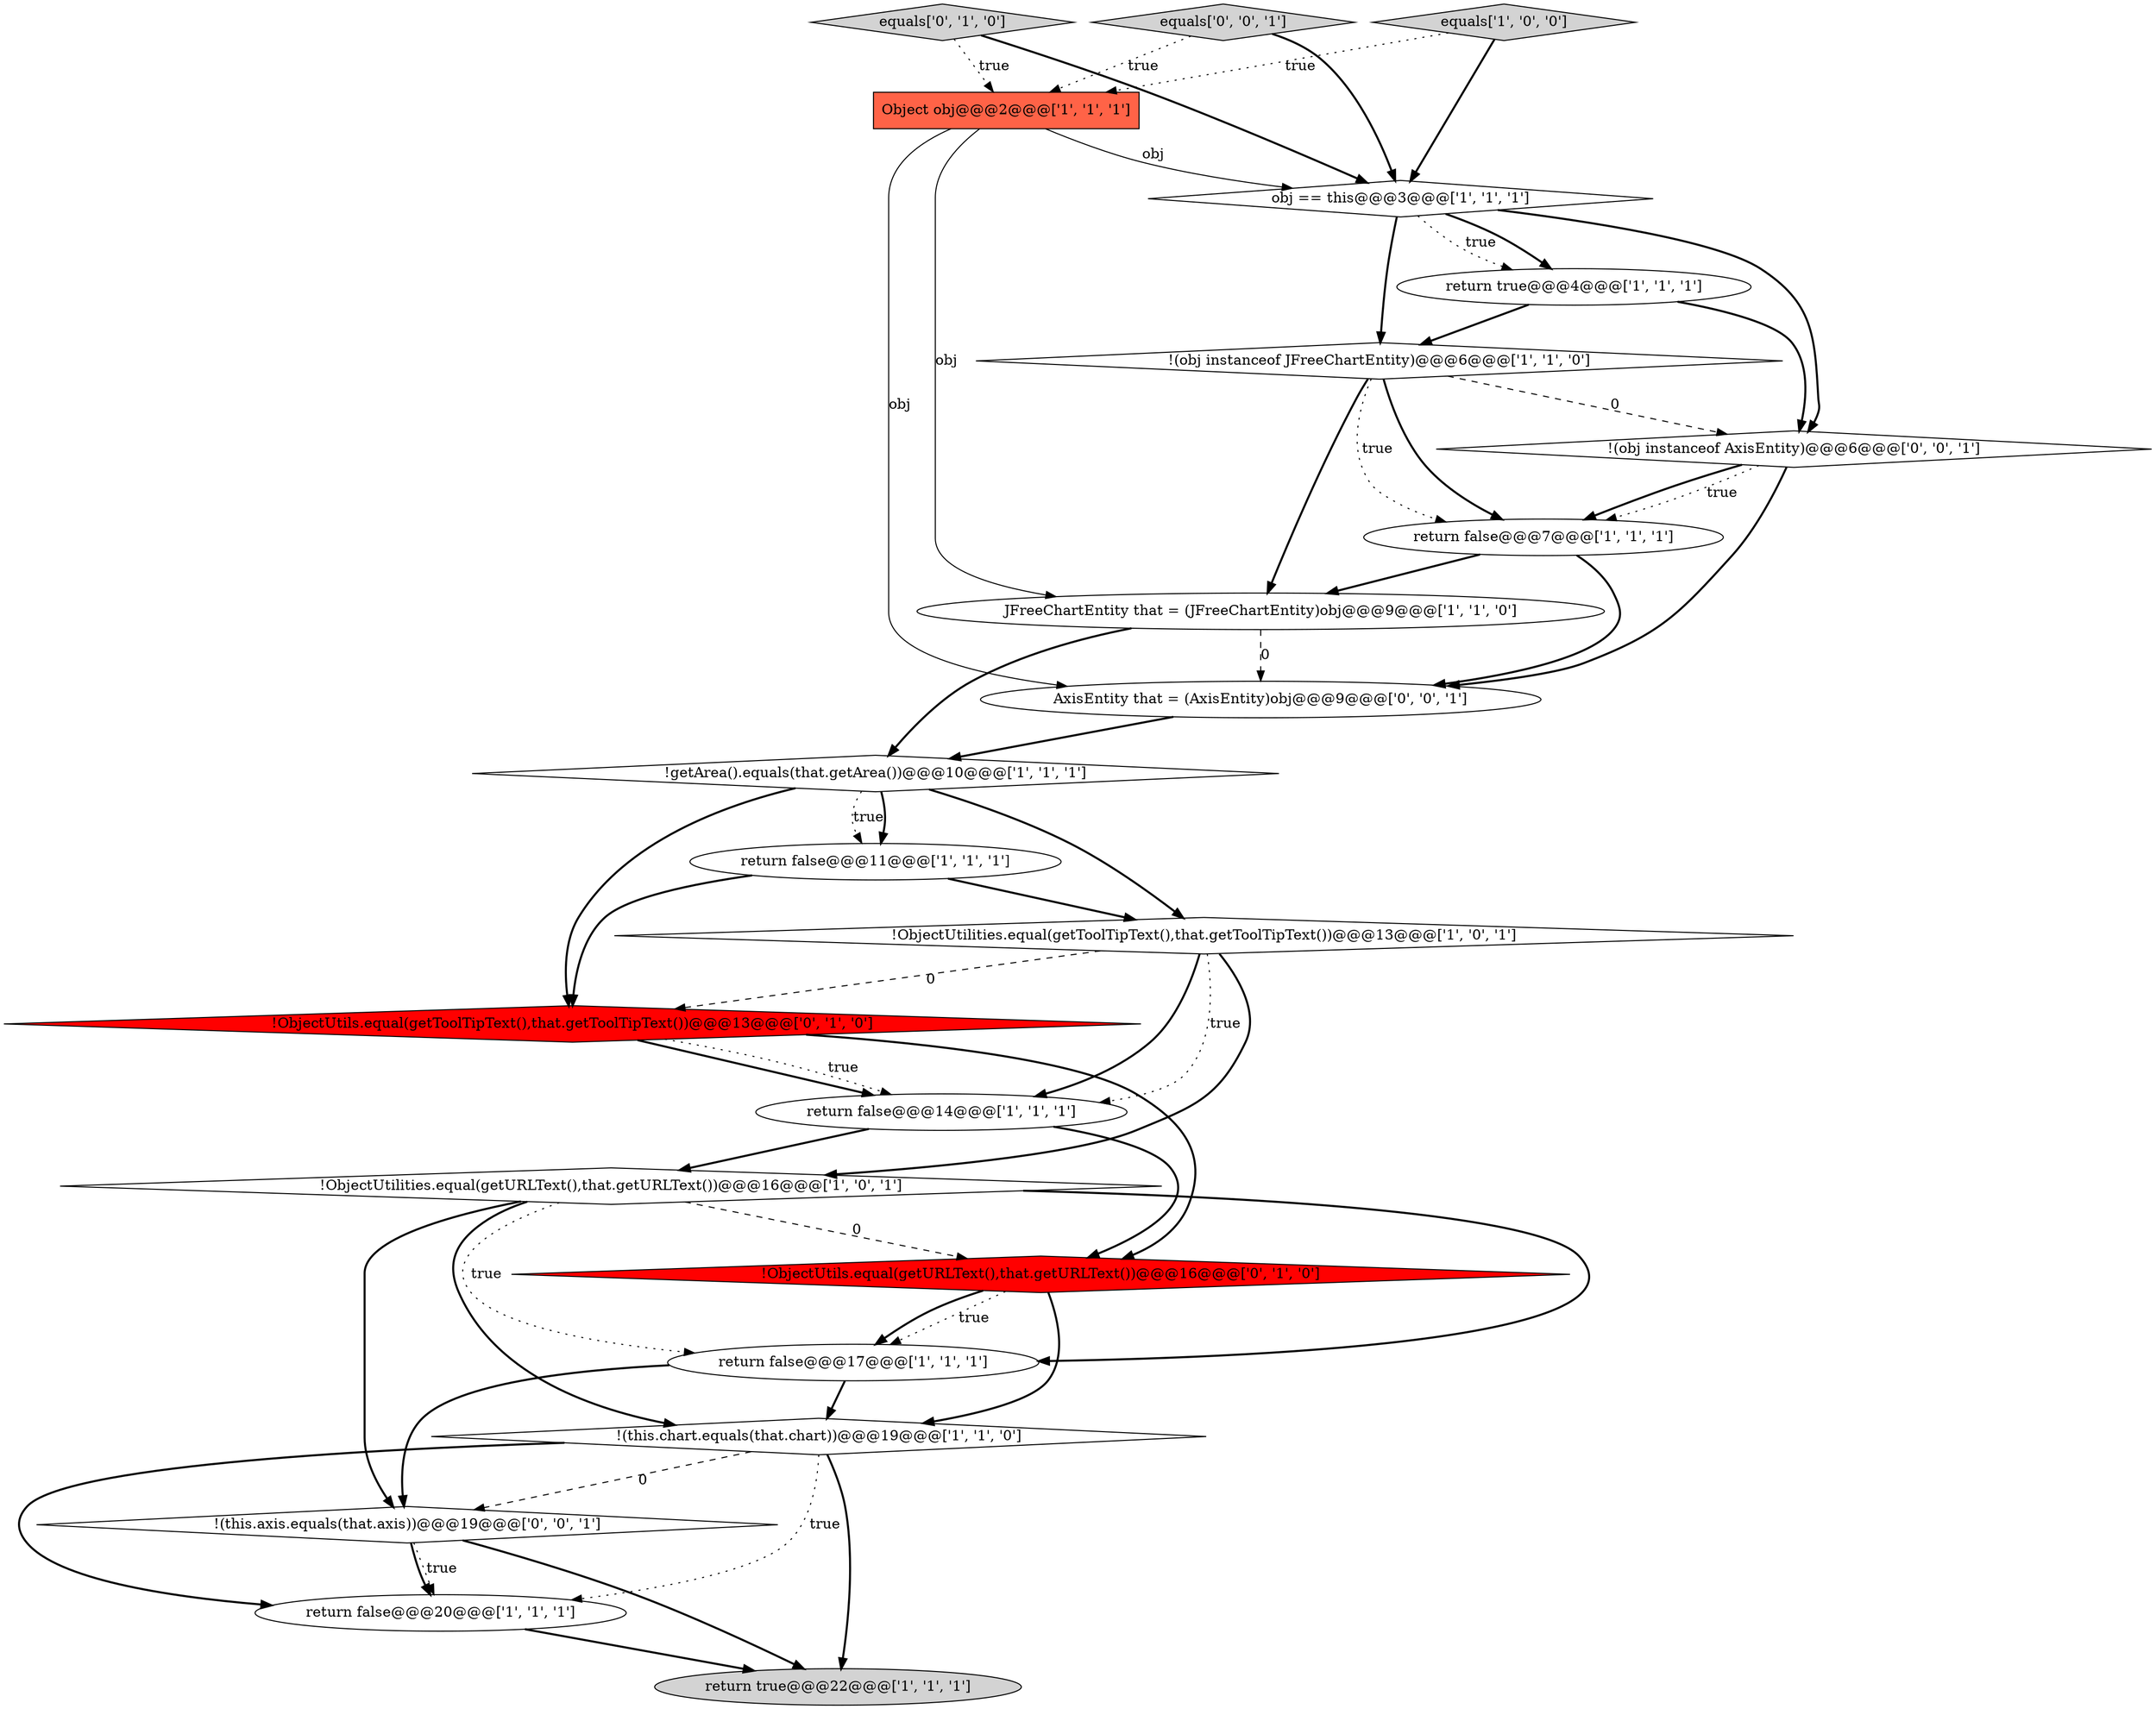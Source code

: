 digraph {
4 [style = filled, label = "!(obj instanceof JFreeChartEntity)@@@6@@@['1', '1', '0']", fillcolor = white, shape = diamond image = "AAA0AAABBB1BBB"];
21 [style = filled, label = "!(obj instanceof AxisEntity)@@@6@@@['0', '0', '1']", fillcolor = white, shape = diamond image = "AAA0AAABBB3BBB"];
18 [style = filled, label = "equals['0', '1', '0']", fillcolor = lightgray, shape = diamond image = "AAA0AAABBB2BBB"];
13 [style = filled, label = "return false@@@11@@@['1', '1', '1']", fillcolor = white, shape = ellipse image = "AAA0AAABBB1BBB"];
11 [style = filled, label = "!ObjectUtilities.equal(getURLText(),that.getURLText())@@@16@@@['1', '0', '1']", fillcolor = white, shape = diamond image = "AAA0AAABBB1BBB"];
16 [style = filled, label = "!ObjectUtils.equal(getURLText(),that.getURLText())@@@16@@@['0', '1', '0']", fillcolor = red, shape = diamond image = "AAA1AAABBB2BBB"];
1 [style = filled, label = "JFreeChartEntity that = (JFreeChartEntity)obj@@@9@@@['1', '1', '0']", fillcolor = white, shape = ellipse image = "AAA0AAABBB1BBB"];
0 [style = filled, label = "return false@@@7@@@['1', '1', '1']", fillcolor = white, shape = ellipse image = "AAA0AAABBB1BBB"];
6 [style = filled, label = "obj == this@@@3@@@['1', '1', '1']", fillcolor = white, shape = diamond image = "AAA0AAABBB1BBB"];
12 [style = filled, label = "equals['1', '0', '0']", fillcolor = lightgray, shape = diamond image = "AAA0AAABBB1BBB"];
2 [style = filled, label = "return false@@@14@@@['1', '1', '1']", fillcolor = white, shape = ellipse image = "AAA0AAABBB1BBB"];
17 [style = filled, label = "!ObjectUtils.equal(getToolTipText(),that.getToolTipText())@@@13@@@['0', '1', '0']", fillcolor = red, shape = diamond image = "AAA1AAABBB2BBB"];
7 [style = filled, label = "return true@@@22@@@['1', '1', '1']", fillcolor = lightgray, shape = ellipse image = "AAA0AAABBB1BBB"];
9 [style = filled, label = "return true@@@4@@@['1', '1', '1']", fillcolor = white, shape = ellipse image = "AAA0AAABBB1BBB"];
5 [style = filled, label = "return false@@@20@@@['1', '1', '1']", fillcolor = white, shape = ellipse image = "AAA0AAABBB1BBB"];
15 [style = filled, label = "return false@@@17@@@['1', '1', '1']", fillcolor = white, shape = ellipse image = "AAA0AAABBB1BBB"];
14 [style = filled, label = "!getArea().equals(that.getArea())@@@10@@@['1', '1', '1']", fillcolor = white, shape = diamond image = "AAA0AAABBB1BBB"];
19 [style = filled, label = "AxisEntity that = (AxisEntity)obj@@@9@@@['0', '0', '1']", fillcolor = white, shape = ellipse image = "AAA0AAABBB3BBB"];
8 [style = filled, label = "Object obj@@@2@@@['1', '1', '1']", fillcolor = tomato, shape = box image = "AAA0AAABBB1BBB"];
10 [style = filled, label = "!ObjectUtilities.equal(getToolTipText(),that.getToolTipText())@@@13@@@['1', '0', '1']", fillcolor = white, shape = diamond image = "AAA0AAABBB1BBB"];
3 [style = filled, label = "!(this.chart.equals(that.chart))@@@19@@@['1', '1', '0']", fillcolor = white, shape = diamond image = "AAA0AAABBB1BBB"];
22 [style = filled, label = "!(this.axis.equals(that.axis))@@@19@@@['0', '0', '1']", fillcolor = white, shape = diamond image = "AAA0AAABBB3BBB"];
20 [style = filled, label = "equals['0', '0', '1']", fillcolor = lightgray, shape = diamond image = "AAA0AAABBB3BBB"];
13->10 [style = bold, label=""];
16->15 [style = bold, label=""];
16->3 [style = bold, label=""];
21->0 [style = bold, label=""];
21->19 [style = bold, label=""];
12->8 [style = dotted, label="true"];
0->19 [style = bold, label=""];
11->16 [style = dashed, label="0"];
6->21 [style = bold, label=""];
20->8 [style = dotted, label="true"];
21->0 [style = dotted, label="true"];
8->19 [style = solid, label="obj"];
9->4 [style = bold, label=""];
4->0 [style = dotted, label="true"];
1->19 [style = dashed, label="0"];
14->10 [style = bold, label=""];
14->17 [style = bold, label=""];
18->8 [style = dotted, label="true"];
3->22 [style = dashed, label="0"];
20->6 [style = bold, label=""];
15->3 [style = bold, label=""];
12->6 [style = bold, label=""];
4->21 [style = dashed, label="0"];
8->6 [style = solid, label="obj"];
22->5 [style = bold, label=""];
22->7 [style = bold, label=""];
14->13 [style = dotted, label="true"];
11->15 [style = bold, label=""];
4->0 [style = bold, label=""];
15->22 [style = bold, label=""];
22->5 [style = dotted, label="true"];
6->4 [style = bold, label=""];
13->17 [style = bold, label=""];
3->5 [style = bold, label=""];
3->5 [style = dotted, label="true"];
19->14 [style = bold, label=""];
17->2 [style = bold, label=""];
6->9 [style = dotted, label="true"];
10->2 [style = dotted, label="true"];
11->3 [style = bold, label=""];
3->7 [style = bold, label=""];
18->6 [style = bold, label=""];
0->1 [style = bold, label=""];
9->21 [style = bold, label=""];
10->17 [style = dashed, label="0"];
11->22 [style = bold, label=""];
8->1 [style = solid, label="obj"];
5->7 [style = bold, label=""];
1->14 [style = bold, label=""];
17->2 [style = dotted, label="true"];
4->1 [style = bold, label=""];
10->2 [style = bold, label=""];
14->13 [style = bold, label=""];
6->9 [style = bold, label=""];
11->15 [style = dotted, label="true"];
2->11 [style = bold, label=""];
17->16 [style = bold, label=""];
16->15 [style = dotted, label="true"];
10->11 [style = bold, label=""];
2->16 [style = bold, label=""];
}
